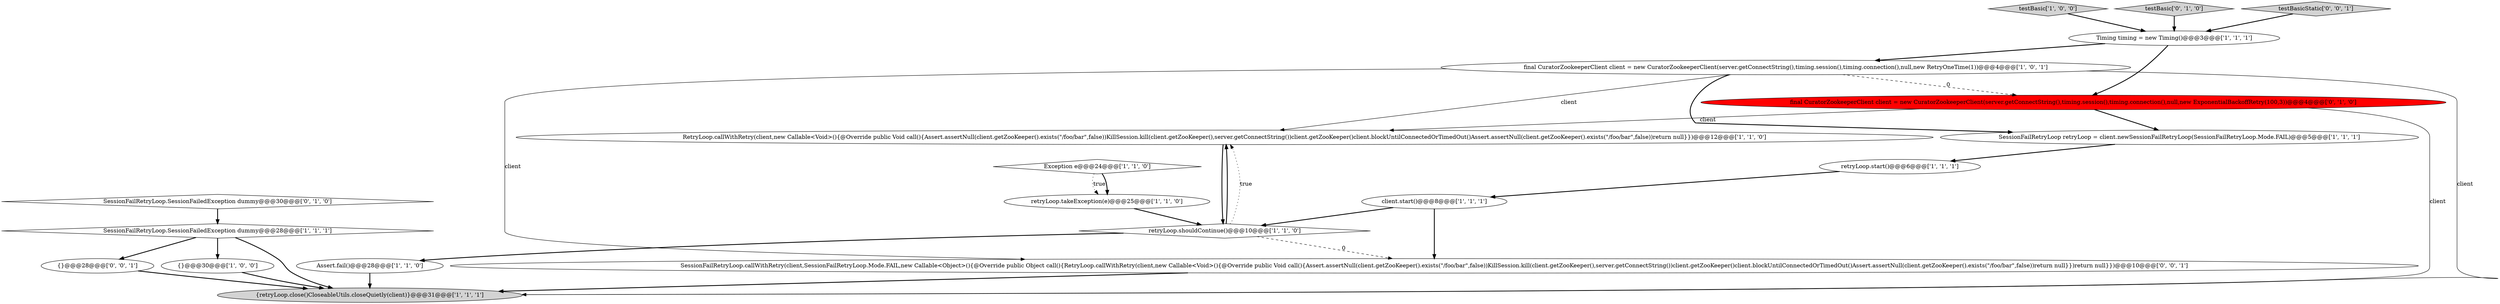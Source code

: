 digraph {
1 [style = filled, label = "RetryLoop.callWithRetry(client,new Callable<Void>(){@Override public Void call(){Assert.assertNull(client.getZooKeeper().exists(\"/foo/bar\",false))KillSession.kill(client.getZooKeeper(),server.getConnectString())client.getZooKeeper()client.blockUntilConnectedOrTimedOut()Assert.assertNull(client.getZooKeeper().exists(\"/foo/bar\",false))return null}})@@@12@@@['1', '1', '0']", fillcolor = white, shape = ellipse image = "AAA0AAABBB1BBB"];
5 [style = filled, label = "testBasic['1', '0', '0']", fillcolor = lightgray, shape = diamond image = "AAA0AAABBB1BBB"];
2 [style = filled, label = "retryLoop.shouldContinue()@@@10@@@['1', '1', '0']", fillcolor = white, shape = diamond image = "AAA0AAABBB1BBB"];
16 [style = filled, label = "testBasic['0', '1', '0']", fillcolor = lightgray, shape = diamond image = "AAA0AAABBB2BBB"];
12 [style = filled, label = "client.start()@@@8@@@['1', '1', '1']", fillcolor = white, shape = ellipse image = "AAA0AAABBB1BBB"];
4 [style = filled, label = "retryLoop.takeException(e)@@@25@@@['1', '1', '0']", fillcolor = white, shape = ellipse image = "AAA0AAABBB1BBB"];
14 [style = filled, label = "SessionFailRetryLoop.SessionFailedException dummy@@@30@@@['0', '1', '0']", fillcolor = white, shape = diamond image = "AAA0AAABBB2BBB"];
18 [style = filled, label = "{}@@@28@@@['0', '0', '1']", fillcolor = white, shape = ellipse image = "AAA0AAABBB3BBB"];
8 [style = filled, label = "{}@@@30@@@['1', '0', '0']", fillcolor = white, shape = ellipse image = "AAA0AAABBB1BBB"];
7 [style = filled, label = "retryLoop.start()@@@6@@@['1', '1', '1']", fillcolor = white, shape = ellipse image = "AAA0AAABBB1BBB"];
0 [style = filled, label = "Timing timing = new Timing()@@@3@@@['1', '1', '1']", fillcolor = white, shape = ellipse image = "AAA0AAABBB1BBB"];
6 [style = filled, label = "SessionFailRetryLoop retryLoop = client.newSessionFailRetryLoop(SessionFailRetryLoop.Mode.FAIL)@@@5@@@['1', '1', '1']", fillcolor = white, shape = ellipse image = "AAA0AAABBB1BBB"];
9 [style = filled, label = "SessionFailRetryLoop.SessionFailedException dummy@@@28@@@['1', '1', '1']", fillcolor = white, shape = diamond image = "AAA0AAABBB1BBB"];
17 [style = filled, label = "SessionFailRetryLoop.callWithRetry(client,SessionFailRetryLoop.Mode.FAIL,new Callable<Object>(){@Override public Object call(){RetryLoop.callWithRetry(client,new Callable<Void>(){@Override public Void call(){Assert.assertNull(client.getZooKeeper().exists(\"/foo/bar\",false))KillSession.kill(client.getZooKeeper(),server.getConnectString())client.getZooKeeper()client.blockUntilConnectedOrTimedOut()Assert.assertNull(client.getZooKeeper().exists(\"/foo/bar\",false))return null}})return null}})@@@10@@@['0', '0', '1']", fillcolor = white, shape = ellipse image = "AAA0AAABBB3BBB"];
13 [style = filled, label = "Assert.fail()@@@28@@@['1', '1', '0']", fillcolor = white, shape = ellipse image = "AAA0AAABBB1BBB"];
3 [style = filled, label = "Exception e@@@24@@@['1', '1', '0']", fillcolor = white, shape = diamond image = "AAA0AAABBB1BBB"];
15 [style = filled, label = "final CuratorZookeeperClient client = new CuratorZookeeperClient(server.getConnectString(),timing.session(),timing.connection(),null,new ExponentialBackoffRetry(100,3))@@@4@@@['0', '1', '0']", fillcolor = red, shape = ellipse image = "AAA1AAABBB2BBB"];
10 [style = filled, label = "final CuratorZookeeperClient client = new CuratorZookeeperClient(server.getConnectString(),timing.session(),timing.connection(),null,new RetryOneTime(1))@@@4@@@['1', '0', '1']", fillcolor = white, shape = ellipse image = "AAA0AAABBB1BBB"];
19 [style = filled, label = "testBasicStatic['0', '0', '1']", fillcolor = lightgray, shape = diamond image = "AAA0AAABBB3BBB"];
11 [style = filled, label = "{retryLoop.close()CloseableUtils.closeQuietly(client)}@@@31@@@['1', '1', '1']", fillcolor = lightgray, shape = ellipse image = "AAA0AAABBB1BBB"];
10->15 [style = dashed, label="0"];
16->0 [style = bold, label=""];
10->1 [style = solid, label="client"];
9->11 [style = bold, label=""];
7->12 [style = bold, label=""];
2->1 [style = bold, label=""];
15->1 [style = solid, label="client"];
18->11 [style = bold, label=""];
12->17 [style = bold, label=""];
10->11 [style = solid, label="client"];
15->11 [style = solid, label="client"];
3->4 [style = dotted, label="true"];
10->17 [style = solid, label="client"];
15->6 [style = bold, label=""];
4->2 [style = bold, label=""];
9->8 [style = bold, label=""];
2->17 [style = dashed, label="0"];
3->4 [style = bold, label=""];
10->6 [style = bold, label=""];
13->11 [style = bold, label=""];
0->15 [style = bold, label=""];
19->0 [style = bold, label=""];
2->13 [style = bold, label=""];
12->2 [style = bold, label=""];
0->10 [style = bold, label=""];
9->18 [style = bold, label=""];
5->0 [style = bold, label=""];
2->1 [style = dotted, label="true"];
14->9 [style = bold, label=""];
1->2 [style = bold, label=""];
6->7 [style = bold, label=""];
8->11 [style = bold, label=""];
17->11 [style = bold, label=""];
}
